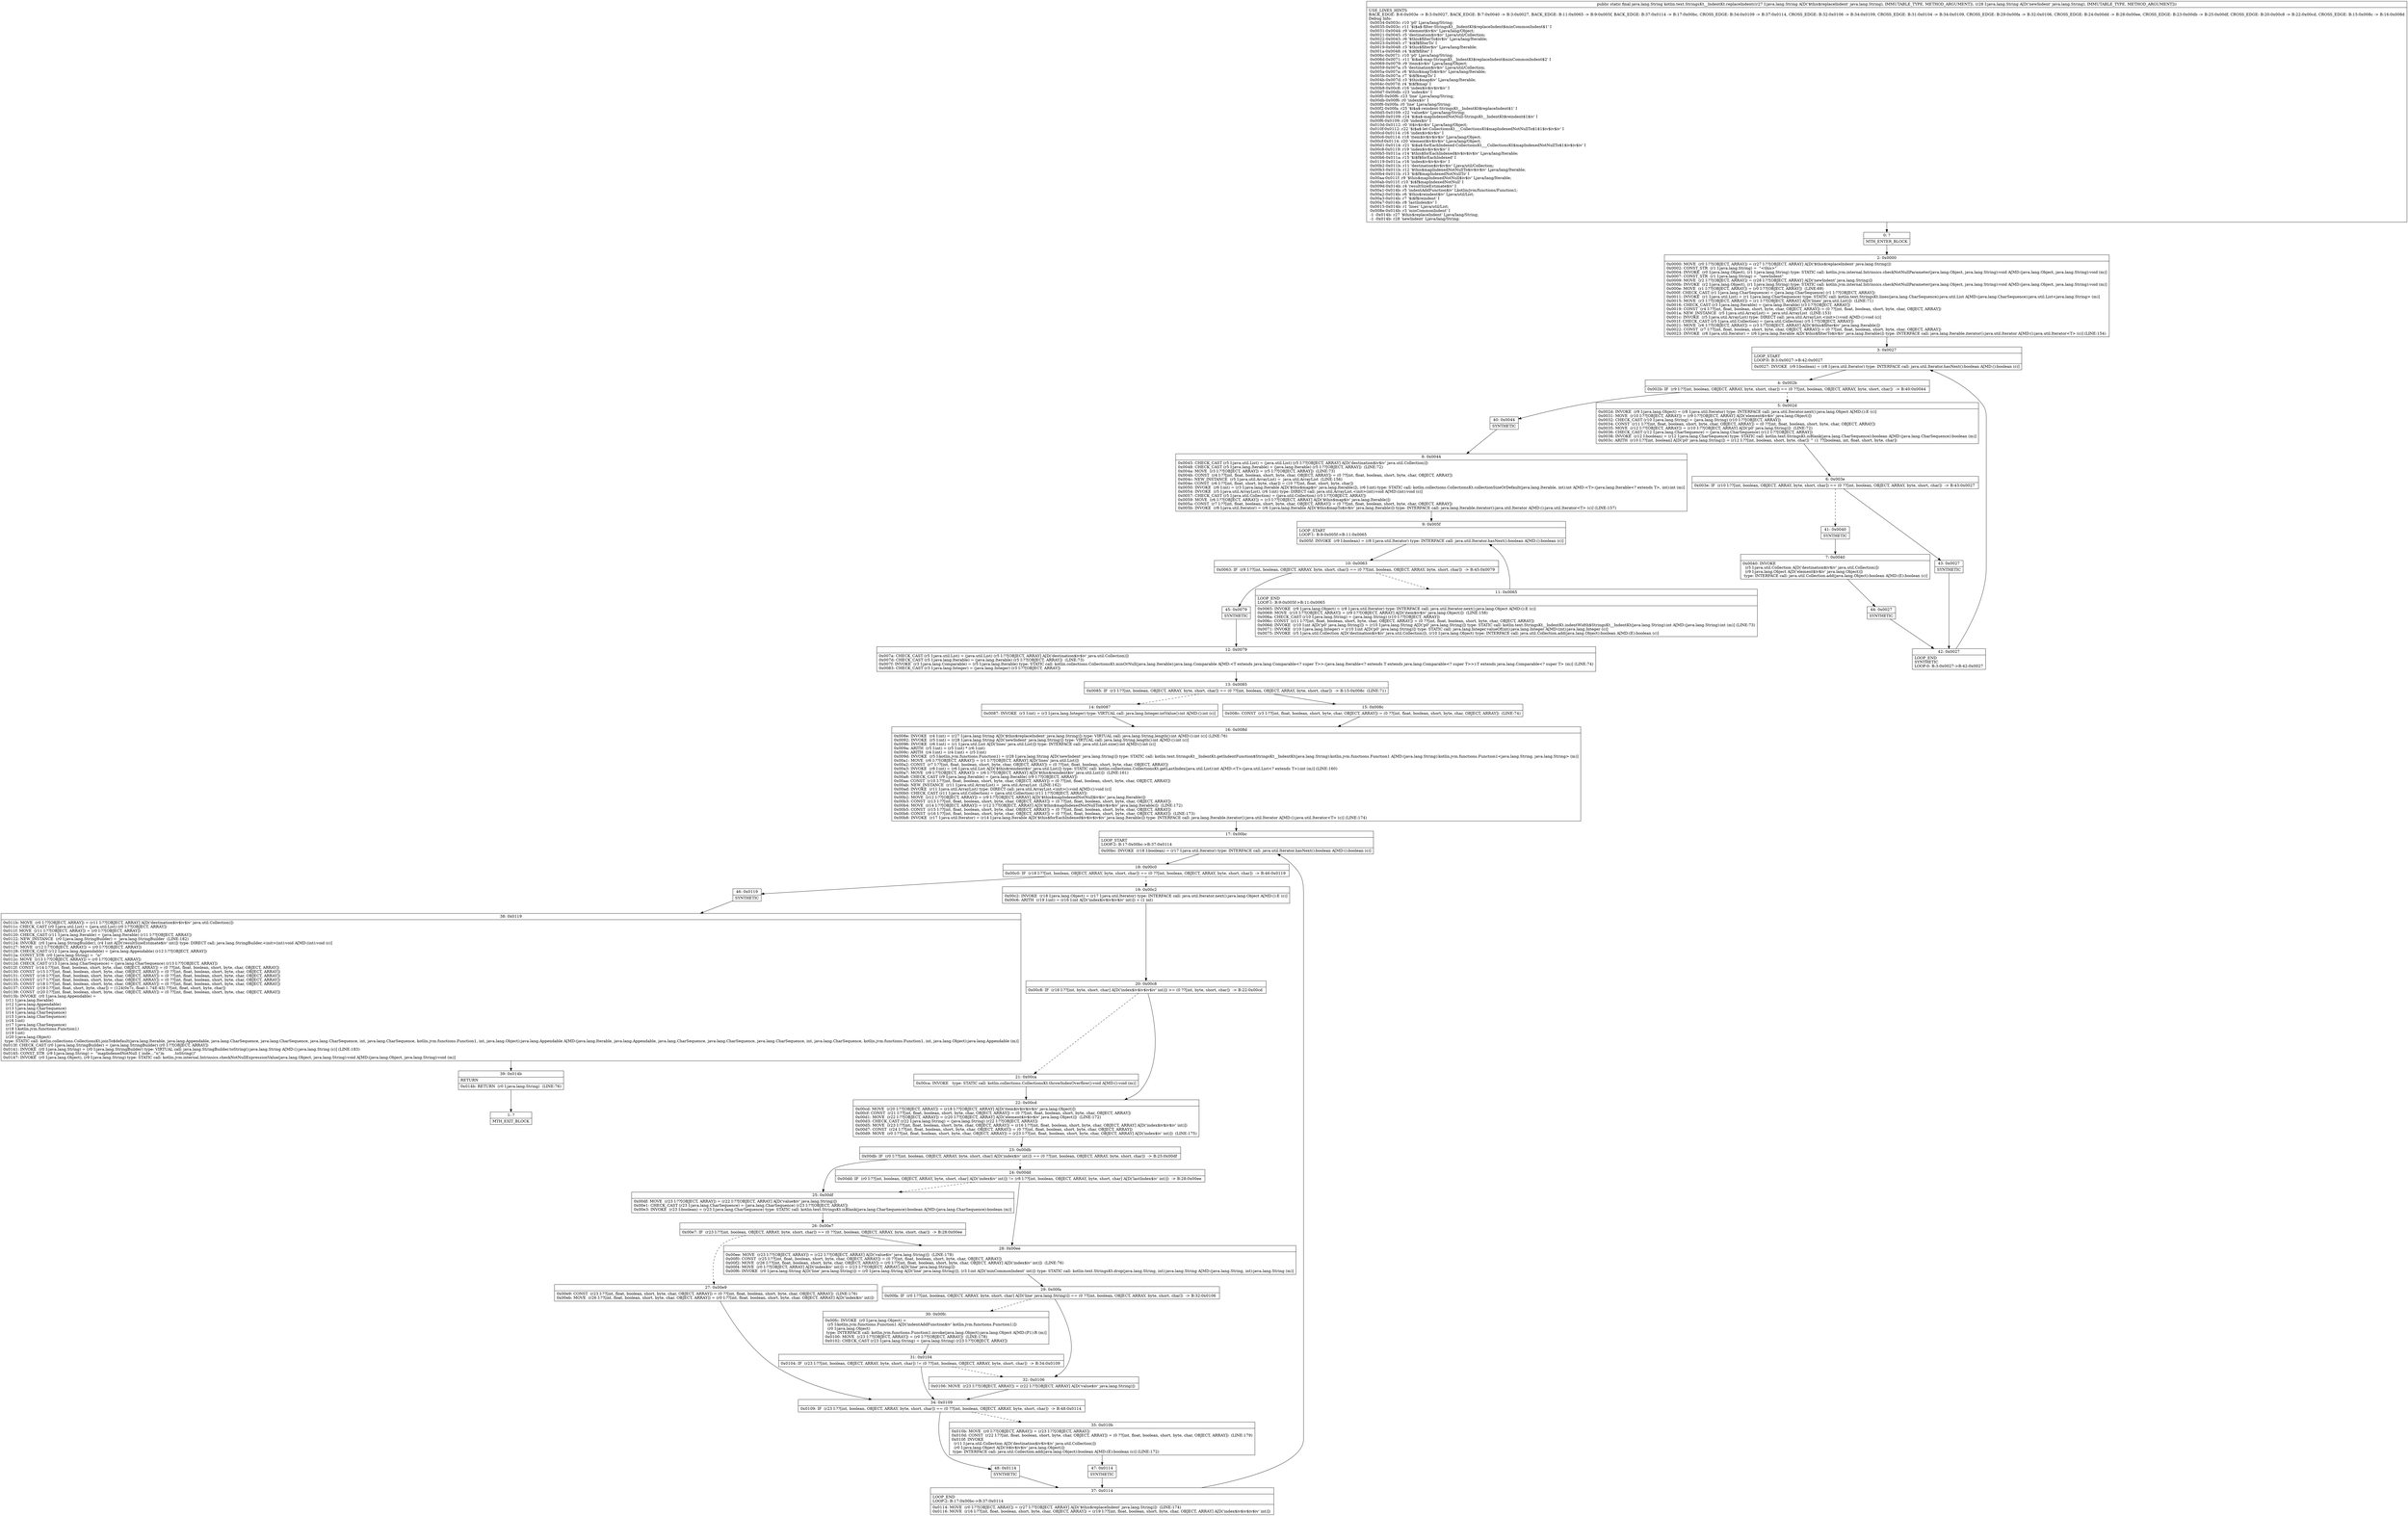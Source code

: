 digraph "CFG forkotlin.text.StringsKt__IndentKt.replaceIndent(Ljava\/lang\/String;Ljava\/lang\/String;)Ljava\/lang\/String;" {
Node_0 [shape=record,label="{0\:\ ?|MTH_ENTER_BLOCK\l}"];
Node_2 [shape=record,label="{2\:\ 0x0000|0x0000: MOVE  (r0 I:??[OBJECT, ARRAY]) = (r27 I:??[OBJECT, ARRAY] A[D('$this$replaceIndent' java.lang.String)]) \l0x0002: CONST_STR  (r1 I:java.lang.String) =  \"\<this\>\" \l0x0004: INVOKE  (r0 I:java.lang.Object), (r1 I:java.lang.String) type: STATIC call: kotlin.jvm.internal.Intrinsics.checkNotNullParameter(java.lang.Object, java.lang.String):void A[MD:(java.lang.Object, java.lang.String):void (m)]\l0x0007: CONST_STR  (r1 I:java.lang.String) =  \"newIndent\" \l0x0009: MOVE  (r2 I:??[OBJECT, ARRAY]) = (r28 I:??[OBJECT, ARRAY] A[D('newIndent' java.lang.String)]) \l0x000b: INVOKE  (r2 I:java.lang.Object), (r1 I:java.lang.String) type: STATIC call: kotlin.jvm.internal.Intrinsics.checkNotNullParameter(java.lang.Object, java.lang.String):void A[MD:(java.lang.Object, java.lang.String):void (m)]\l0x000e: MOVE  (r1 I:??[OBJECT, ARRAY]) = (r0 I:??[OBJECT, ARRAY])  (LINE:69)\l0x000f: CHECK_CAST (r1 I:java.lang.CharSequence) = (java.lang.CharSequence) (r1 I:??[OBJECT, ARRAY]) \l0x0011: INVOKE  (r1 I:java.util.List) = (r1 I:java.lang.CharSequence) type: STATIC call: kotlin.text.StringsKt.lines(java.lang.CharSequence):java.util.List A[MD:(java.lang.CharSequence):java.util.List\<java.lang.String\> (m)]\l0x0015: MOVE  (r3 I:??[OBJECT, ARRAY]) = (r1 I:??[OBJECT, ARRAY] A[D('lines' java.util.List)])  (LINE:71)\l0x0016: CHECK_CAST (r3 I:java.lang.Iterable) = (java.lang.Iterable) (r3 I:??[OBJECT, ARRAY]) \l0x0019: CONST  (r4 I:??[int, float, boolean, short, byte, char, OBJECT, ARRAY]) = (0 ??[int, float, boolean, short, byte, char, OBJECT, ARRAY]) \l0x001a: NEW_INSTANCE  (r5 I:java.util.ArrayList) =  java.util.ArrayList  (LINE:153)\l0x001c: INVOKE  (r5 I:java.util.ArrayList) type: DIRECT call: java.util.ArrayList.\<init\>():void A[MD:():void (c)]\l0x001f: CHECK_CAST (r5 I:java.util.Collection) = (java.util.Collection) (r5 I:??[OBJECT, ARRAY]) \l0x0021: MOVE  (r6 I:??[OBJECT, ARRAY]) = (r3 I:??[OBJECT, ARRAY] A[D('$this$filter$iv' java.lang.Iterable)]) \l0x0022: CONST  (r7 I:??[int, float, boolean, short, byte, char, OBJECT, ARRAY]) = (0 ??[int, float, boolean, short, byte, char, OBJECT, ARRAY]) \l0x0023: INVOKE  (r8 I:java.util.Iterator) = (r6 I:java.lang.Iterable A[D('$this$filterTo$iv$iv' java.lang.Iterable)]) type: INTERFACE call: java.lang.Iterable.iterator():java.util.Iterator A[MD:():java.util.Iterator\<T\> (c)] (LINE:154)\l}"];
Node_3 [shape=record,label="{3\:\ 0x0027|LOOP_START\lLOOP:0: B:3:0x0027\-\>B:42:0x0027\l|0x0027: INVOKE  (r9 I:boolean) = (r8 I:java.util.Iterator) type: INTERFACE call: java.util.Iterator.hasNext():boolean A[MD:():boolean (c)]\l}"];
Node_4 [shape=record,label="{4\:\ 0x002b|0x002b: IF  (r9 I:??[int, boolean, OBJECT, ARRAY, byte, short, char]) == (0 ??[int, boolean, OBJECT, ARRAY, byte, short, char])  \-\> B:40:0x0044 \l}"];
Node_5 [shape=record,label="{5\:\ 0x002d|0x002d: INVOKE  (r9 I:java.lang.Object) = (r8 I:java.util.Iterator) type: INTERFACE call: java.util.Iterator.next():java.lang.Object A[MD:():E (c)]\l0x0031: MOVE  (r10 I:??[OBJECT, ARRAY]) = (r9 I:??[OBJECT, ARRAY] A[D('element$iv$iv' java.lang.Object)]) \l0x0032: CHECK_CAST (r10 I:java.lang.String) = (java.lang.String) (r10 I:??[OBJECT, ARRAY]) \l0x0034: CONST  (r11 I:??[int, float, boolean, short, byte, char, OBJECT, ARRAY]) = (0 ??[int, float, boolean, short, byte, char, OBJECT, ARRAY]) \l0x0035: MOVE  (r12 I:??[OBJECT, ARRAY]) = (r10 I:??[OBJECT, ARRAY] A[D('p0' java.lang.String)])  (LINE:72)\l0x0036: CHECK_CAST (r12 I:java.lang.CharSequence) = (java.lang.CharSequence) (r12 I:??[OBJECT, ARRAY]) \l0x0038: INVOKE  (r12 I:boolean) = (r12 I:java.lang.CharSequence) type: STATIC call: kotlin.text.StringsKt.isBlank(java.lang.CharSequence):boolean A[MD:(java.lang.CharSequence):boolean (m)]\l0x003c: ARITH  (r10 I:??[int, boolean] A[D('p0' java.lang.String)]) = (r12 I:??[int, boolean, short, byte, char]) ^ (1 ??[boolean, int, float, short, byte, char]) \l}"];
Node_6 [shape=record,label="{6\:\ 0x003e|0x003e: IF  (r10 I:??[int, boolean, OBJECT, ARRAY, byte, short, char]) == (0 ??[int, boolean, OBJECT, ARRAY, byte, short, char])  \-\> B:43:0x0027 \l}"];
Node_41 [shape=record,label="{41\:\ 0x0040|SYNTHETIC\l}"];
Node_7 [shape=record,label="{7\:\ 0x0040|0x0040: INVOKE  \l  (r5 I:java.util.Collection A[D('destination$iv$iv' java.util.Collection)])\l  (r9 I:java.lang.Object A[D('element$iv$iv' java.lang.Object)])\l type: INTERFACE call: java.util.Collection.add(java.lang.Object):boolean A[MD:(E):boolean (c)]\l}"];
Node_44 [shape=record,label="{44\:\ 0x0027|SYNTHETIC\l}"];
Node_42 [shape=record,label="{42\:\ 0x0027|LOOP_END\lSYNTHETIC\lLOOP:0: B:3:0x0027\-\>B:42:0x0027\l}"];
Node_43 [shape=record,label="{43\:\ 0x0027|SYNTHETIC\l}"];
Node_40 [shape=record,label="{40\:\ 0x0044|SYNTHETIC\l}"];
Node_8 [shape=record,label="{8\:\ 0x0044|0x0045: CHECK_CAST (r5 I:java.util.List) = (java.util.List) (r5 I:??[OBJECT, ARRAY] A[D('destination$iv$iv' java.util.Collection)]) \l0x0048: CHECK_CAST (r5 I:java.lang.Iterable) = (java.lang.Iterable) (r5 I:??[OBJECT, ARRAY])  (LINE:72)\l0x004a: MOVE  (r3 I:??[OBJECT, ARRAY]) = (r5 I:??[OBJECT, ARRAY])  (LINE:73)\l0x004b: CONST  (r4 I:??[int, float, boolean, short, byte, char, OBJECT, ARRAY]) = (0 ??[int, float, boolean, short, byte, char, OBJECT, ARRAY]) \l0x004c: NEW_INSTANCE  (r5 I:java.util.ArrayList) =  java.util.ArrayList  (LINE:156)\l0x004e: CONST  (r6 I:??[int, float, short, byte, char]) = (10 ??[int, float, short, byte, char]) \l0x0050: INVOKE  (r6 I:int) = (r3 I:java.lang.Iterable A[D('$this$map$iv' java.lang.Iterable)]), (r6 I:int) type: STATIC call: kotlin.collections.CollectionsKt.collectionSizeOrDefault(java.lang.Iterable, int):int A[MD:\<T\>:(java.lang.Iterable\<? extends T\>, int):int (m)]\l0x0054: INVOKE  (r5 I:java.util.ArrayList), (r6 I:int) type: DIRECT call: java.util.ArrayList.\<init\>(int):void A[MD:(int):void (c)]\l0x0057: CHECK_CAST (r5 I:java.util.Collection) = (java.util.Collection) (r5 I:??[OBJECT, ARRAY]) \l0x0059: MOVE  (r6 I:??[OBJECT, ARRAY]) = (r3 I:??[OBJECT, ARRAY] A[D('$this$map$iv' java.lang.Iterable)]) \l0x005a: CONST  (r7 I:??[int, float, boolean, short, byte, char, OBJECT, ARRAY]) = (0 ??[int, float, boolean, short, byte, char, OBJECT, ARRAY]) \l0x005b: INVOKE  (r8 I:java.util.Iterator) = (r6 I:java.lang.Iterable A[D('$this$mapTo$iv$iv' java.lang.Iterable)]) type: INTERFACE call: java.lang.Iterable.iterator():java.util.Iterator A[MD:():java.util.Iterator\<T\> (c)] (LINE:157)\l}"];
Node_9 [shape=record,label="{9\:\ 0x005f|LOOP_START\lLOOP:1: B:9:0x005f\-\>B:11:0x0065\l|0x005f: INVOKE  (r9 I:boolean) = (r8 I:java.util.Iterator) type: INTERFACE call: java.util.Iterator.hasNext():boolean A[MD:():boolean (c)]\l}"];
Node_10 [shape=record,label="{10\:\ 0x0063|0x0063: IF  (r9 I:??[int, boolean, OBJECT, ARRAY, byte, short, char]) == (0 ??[int, boolean, OBJECT, ARRAY, byte, short, char])  \-\> B:45:0x0079 \l}"];
Node_11 [shape=record,label="{11\:\ 0x0065|LOOP_END\lLOOP:1: B:9:0x005f\-\>B:11:0x0065\l|0x0065: INVOKE  (r9 I:java.lang.Object) = (r8 I:java.util.Iterator) type: INTERFACE call: java.util.Iterator.next():java.lang.Object A[MD:():E (c)]\l0x0069: MOVE  (r10 I:??[OBJECT, ARRAY]) = (r9 I:??[OBJECT, ARRAY] A[D('item$iv$iv' java.lang.Object)])  (LINE:158)\l0x006a: CHECK_CAST (r10 I:java.lang.String) = (java.lang.String) (r10 I:??[OBJECT, ARRAY]) \l0x006c: CONST  (r11 I:??[int, float, boolean, short, byte, char, OBJECT, ARRAY]) = (0 ??[int, float, boolean, short, byte, char, OBJECT, ARRAY]) \l0x006d: INVOKE  (r10 I:int A[D('p0' java.lang.String)]) = (r10 I:java.lang.String A[D('p0' java.lang.String)]) type: STATIC call: kotlin.text.StringsKt__IndentKt.indentWidth$StringsKt__IndentKt(java.lang.String):int A[MD:(java.lang.String):int (m)] (LINE:73)\l0x0071: INVOKE  (r10 I:java.lang.Integer) = (r10 I:int A[D('p0' java.lang.String)]) type: STATIC call: java.lang.Integer.valueOf(int):java.lang.Integer A[MD:(int):java.lang.Integer (c)]\l0x0075: INVOKE  (r5 I:java.util.Collection A[D('destination$iv$iv' java.util.Collection)]), (r10 I:java.lang.Object) type: INTERFACE call: java.util.Collection.add(java.lang.Object):boolean A[MD:(E):boolean (c)]\l}"];
Node_45 [shape=record,label="{45\:\ 0x0079|SYNTHETIC\l}"];
Node_12 [shape=record,label="{12\:\ 0x0079|0x007a: CHECK_CAST (r5 I:java.util.List) = (java.util.List) (r5 I:??[OBJECT, ARRAY] A[D('destination$iv$iv' java.util.Collection)]) \l0x007d: CHECK_CAST (r5 I:java.lang.Iterable) = (java.lang.Iterable) (r5 I:??[OBJECT, ARRAY])  (LINE:73)\l0x007f: INVOKE  (r3 I:java.lang.Comparable) = (r5 I:java.lang.Iterable) type: STATIC call: kotlin.collections.CollectionsKt.minOrNull(java.lang.Iterable):java.lang.Comparable A[MD:\<T extends java.lang.Comparable\<? super T\>\>:(java.lang.Iterable\<? extends T extends java.lang.Comparable\<? super T\>\>):T extends java.lang.Comparable\<? super T\> (m)] (LINE:74)\l0x0083: CHECK_CAST (r3 I:java.lang.Integer) = (java.lang.Integer) (r3 I:??[OBJECT, ARRAY]) \l}"];
Node_13 [shape=record,label="{13\:\ 0x0085|0x0085: IF  (r3 I:??[int, boolean, OBJECT, ARRAY, byte, short, char]) == (0 ??[int, boolean, OBJECT, ARRAY, byte, short, char])  \-\> B:15:0x008c  (LINE:71)\l}"];
Node_14 [shape=record,label="{14\:\ 0x0087|0x0087: INVOKE  (r3 I:int) = (r3 I:java.lang.Integer) type: VIRTUAL call: java.lang.Integer.intValue():int A[MD:():int (c)]\l}"];
Node_16 [shape=record,label="{16\:\ 0x008d|0x008e: INVOKE  (r4 I:int) = (r27 I:java.lang.String A[D('$this$replaceIndent' java.lang.String)]) type: VIRTUAL call: java.lang.String.length():int A[MD:():int (c)] (LINE:76)\l0x0092: INVOKE  (r5 I:int) = (r28 I:java.lang.String A[D('newIndent' java.lang.String)]) type: VIRTUAL call: java.lang.String.length():int A[MD:():int (c)]\l0x0096: INVOKE  (r6 I:int) = (r1 I:java.util.List A[D('lines' java.util.List)]) type: INTERFACE call: java.util.List.size():int A[MD:():int (c)]\l0x009a: ARITH  (r5 I:int) = (r5 I:int) * (r6 I:int) \l0x009c: ARITH  (r4 I:int) = (r4 I:int) + (r5 I:int) \l0x009d: INVOKE  (r5 I:kotlin.jvm.functions.Function1) = (r28 I:java.lang.String A[D('newIndent' java.lang.String)]) type: STATIC call: kotlin.text.StringsKt__IndentKt.getIndentFunction$StringsKt__IndentKt(java.lang.String):kotlin.jvm.functions.Function1 A[MD:(java.lang.String):kotlin.jvm.functions.Function1\<java.lang.String, java.lang.String\> (m)]\l0x00a1: MOVE  (r6 I:??[OBJECT, ARRAY]) = (r1 I:??[OBJECT, ARRAY] A[D('lines' java.util.List)]) \l0x00a2: CONST  (r7 I:??[int, float, boolean, short, byte, char, OBJECT, ARRAY]) = (0 ??[int, float, boolean, short, byte, char, OBJECT, ARRAY]) \l0x00a3: INVOKE  (r8 I:int) = (r6 I:java.util.List A[D('$this$reindent$iv' java.util.List)]) type: STATIC call: kotlin.collections.CollectionsKt.getLastIndex(java.util.List):int A[MD:\<T\>:(java.util.List\<? extends T\>):int (m)] (LINE:160)\l0x00a7: MOVE  (r9 I:??[OBJECT, ARRAY]) = (r6 I:??[OBJECT, ARRAY] A[D('$this$reindent$iv' java.util.List)])  (LINE:161)\l0x00a8: CHECK_CAST (r9 I:java.lang.Iterable) = (java.lang.Iterable) (r9 I:??[OBJECT, ARRAY]) \l0x00aa: CONST  (r10 I:??[int, float, boolean, short, byte, char, OBJECT, ARRAY]) = (0 ??[int, float, boolean, short, byte, char, OBJECT, ARRAY]) \l0x00ab: NEW_INSTANCE  (r11 I:java.util.ArrayList) =  java.util.ArrayList  (LINE:162)\l0x00ad: INVOKE  (r11 I:java.util.ArrayList) type: DIRECT call: java.util.ArrayList.\<init\>():void A[MD:():void (c)]\l0x00b0: CHECK_CAST (r11 I:java.util.Collection) = (java.util.Collection) (r11 I:??[OBJECT, ARRAY]) \l0x00b2: MOVE  (r12 I:??[OBJECT, ARRAY]) = (r9 I:??[OBJECT, ARRAY] A[D('$this$mapIndexedNotNull$iv$iv' java.lang.Iterable)]) \l0x00b3: CONST  (r13 I:??[int, float, boolean, short, byte, char, OBJECT, ARRAY]) = (0 ??[int, float, boolean, short, byte, char, OBJECT, ARRAY]) \l0x00b4: MOVE  (r14 I:??[OBJECT, ARRAY]) = (r12 I:??[OBJECT, ARRAY] A[D('$this$mapIndexedNotNullTo$iv$iv$iv' java.lang.Iterable)])  (LINE:172)\l0x00b5: CONST  (r15 I:??[int, float, boolean, short, byte, char, OBJECT, ARRAY]) = (0 ??[int, float, boolean, short, byte, char, OBJECT, ARRAY]) \l0x00b6: CONST  (r16 I:??[int, float, boolean, short, byte, char, OBJECT, ARRAY]) = (0 ??[int, float, boolean, short, byte, char, OBJECT, ARRAY])  (LINE:173)\l0x00b8: INVOKE  (r17 I:java.util.Iterator) = (r14 I:java.lang.Iterable A[D('$this$forEachIndexed$iv$iv$iv$iv' java.lang.Iterable)]) type: INTERFACE call: java.lang.Iterable.iterator():java.util.Iterator A[MD:():java.util.Iterator\<T\> (c)] (LINE:174)\l}"];
Node_17 [shape=record,label="{17\:\ 0x00bc|LOOP_START\lLOOP:2: B:17:0x00bc\-\>B:37:0x0114\l|0x00bc: INVOKE  (r18 I:boolean) = (r17 I:java.util.Iterator) type: INTERFACE call: java.util.Iterator.hasNext():boolean A[MD:():boolean (c)]\l}"];
Node_18 [shape=record,label="{18\:\ 0x00c0|0x00c0: IF  (r18 I:??[int, boolean, OBJECT, ARRAY, byte, short, char]) == (0 ??[int, boolean, OBJECT, ARRAY, byte, short, char])  \-\> B:46:0x0119 \l}"];
Node_19 [shape=record,label="{19\:\ 0x00c2|0x00c2: INVOKE  (r18 I:java.lang.Object) = (r17 I:java.util.Iterator) type: INTERFACE call: java.util.Iterator.next():java.lang.Object A[MD:():E (c)]\l0x00c6: ARITH  (r19 I:int) = (r16 I:int A[D('index$iv$iv$iv$iv' int)]) + (1 int) \l}"];
Node_20 [shape=record,label="{20\:\ 0x00c8|0x00c8: IF  (r16 I:??[int, byte, short, char] A[D('index$iv$iv$iv$iv' int)]) \>= (0 ??[int, byte, short, char])  \-\> B:22:0x00cd \l}"];
Node_21 [shape=record,label="{21\:\ 0x00ca|0x00ca: INVOKE   type: STATIC call: kotlin.collections.CollectionsKt.throwIndexOverflow():void A[MD:():void (m)]\l}"];
Node_22 [shape=record,label="{22\:\ 0x00cd|0x00cd: MOVE  (r20 I:??[OBJECT, ARRAY]) = (r18 I:??[OBJECT, ARRAY] A[D('item$iv$iv$iv$iv' java.lang.Object)]) \l0x00cf: CONST  (r21 I:??[int, float, boolean, short, byte, char, OBJECT, ARRAY]) = (0 ??[int, float, boolean, short, byte, char, OBJECT, ARRAY]) \l0x00d1: MOVE  (r22 I:??[OBJECT, ARRAY]) = (r20 I:??[OBJECT, ARRAY] A[D('element$iv$iv$iv' java.lang.Object)])  (LINE:172)\l0x00d3: CHECK_CAST (r22 I:java.lang.String) = (java.lang.String) (r22 I:??[OBJECT, ARRAY]) \l0x00d5: MOVE  (r23 I:??[int, float, boolean, short, byte, char, OBJECT, ARRAY]) = (r16 I:??[int, float, boolean, short, byte, char, OBJECT, ARRAY] A[D('index$iv$iv$iv' int)]) \l0x00d7: CONST  (r24 I:??[int, float, boolean, short, byte, char, OBJECT, ARRAY]) = (0 ??[int, float, boolean, short, byte, char, OBJECT, ARRAY]) \l0x00d9: MOVE  (r0 I:??[int, float, boolean, short, byte, char, OBJECT, ARRAY]) = (r23 I:??[int, float, boolean, short, byte, char, OBJECT, ARRAY] A[D('index$iv' int)])  (LINE:175)\l}"];
Node_23 [shape=record,label="{23\:\ 0x00db|0x00db: IF  (r0 I:??[int, boolean, OBJECT, ARRAY, byte, short, char] A[D('index$iv' int)]) == (0 ??[int, boolean, OBJECT, ARRAY, byte, short, char])  \-\> B:25:0x00df \l}"];
Node_24 [shape=record,label="{24\:\ 0x00dd|0x00dd: IF  (r0 I:??[int, boolean, OBJECT, ARRAY, byte, short, char] A[D('index$iv' int)]) != (r8 I:??[int, boolean, OBJECT, ARRAY, byte, short, char] A[D('lastIndex$iv' int)])  \-\> B:28:0x00ee \l}"];
Node_28 [shape=record,label="{28\:\ 0x00ee|0x00ee: MOVE  (r23 I:??[OBJECT, ARRAY]) = (r22 I:??[OBJECT, ARRAY] A[D('value$iv' java.lang.String)])  (LINE:178)\l0x00f0: CONST  (r25 I:??[int, float, boolean, short, byte, char, OBJECT, ARRAY]) = (0 ??[int, float, boolean, short, byte, char, OBJECT, ARRAY]) \l0x00f2: MOVE  (r26 I:??[int, float, boolean, short, byte, char, OBJECT, ARRAY]) = (r0 I:??[int, float, boolean, short, byte, char, OBJECT, ARRAY] A[D('index$iv' int)])  (LINE:76)\l0x00f4: MOVE  (r0 I:??[OBJECT, ARRAY] A[D('index$iv' int)]) = (r23 I:??[OBJECT, ARRAY] A[D('line' java.lang.String)]) \l0x00f6: INVOKE  (r0 I:java.lang.String A[D('line' java.lang.String)]) = (r0 I:java.lang.String A[D('line' java.lang.String)]), (r3 I:int A[D('minCommonIndent' int)]) type: STATIC call: kotlin.text.StringsKt.drop(java.lang.String, int):java.lang.String A[MD:(java.lang.String, int):java.lang.String (m)]\l}"];
Node_29 [shape=record,label="{29\:\ 0x00fa|0x00fa: IF  (r0 I:??[int, boolean, OBJECT, ARRAY, byte, short, char] A[D('line' java.lang.String)]) == (0 ??[int, boolean, OBJECT, ARRAY, byte, short, char])  \-\> B:32:0x0106 \l}"];
Node_30 [shape=record,label="{30\:\ 0x00fc|0x00fc: INVOKE  (r0 I:java.lang.Object) = \l  (r5 I:kotlin.jvm.functions.Function1 A[D('indentAddFunction$iv' kotlin.jvm.functions.Function1)])\l  (r0 I:java.lang.Object)\l type: INTERFACE call: kotlin.jvm.functions.Function1.invoke(java.lang.Object):java.lang.Object A[MD:(P1):R (m)]\l0x0100: MOVE  (r23 I:??[OBJECT, ARRAY]) = (r0 I:??[OBJECT, ARRAY])  (LINE:178)\l0x0102: CHECK_CAST (r23 I:java.lang.String) = (java.lang.String) (r23 I:??[OBJECT, ARRAY]) \l}"];
Node_31 [shape=record,label="{31\:\ 0x0104|0x0104: IF  (r23 I:??[int, boolean, OBJECT, ARRAY, byte, short, char]) != (0 ??[int, boolean, OBJECT, ARRAY, byte, short, char])  \-\> B:34:0x0109 \l}"];
Node_34 [shape=record,label="{34\:\ 0x0109|0x0109: IF  (r23 I:??[int, boolean, OBJECT, ARRAY, byte, short, char]) == (0 ??[int, boolean, OBJECT, ARRAY, byte, short, char])  \-\> B:48:0x0114 \l}"];
Node_35 [shape=record,label="{35\:\ 0x010b|0x010b: MOVE  (r0 I:??[OBJECT, ARRAY]) = (r23 I:??[OBJECT, ARRAY]) \l0x010d: CONST  (r22 I:??[int, float, boolean, short, byte, char, OBJECT, ARRAY]) = (0 ??[int, float, boolean, short, byte, char, OBJECT, ARRAY])  (LINE:179)\l0x010f: INVOKE  \l  (r11 I:java.util.Collection A[D('destination$iv$iv$iv' java.util.Collection)])\l  (r0 I:java.lang.Object A[D('it$iv$iv$iv' java.lang.Object)])\l type: INTERFACE call: java.util.Collection.add(java.lang.Object):boolean A[MD:(E):boolean (c)] (LINE:172)\l}"];
Node_47 [shape=record,label="{47\:\ 0x0114|SYNTHETIC\l}"];
Node_37 [shape=record,label="{37\:\ 0x0114|LOOP_END\lLOOP:2: B:17:0x00bc\-\>B:37:0x0114\l|0x0114: MOVE  (r0 I:??[OBJECT, ARRAY]) = (r27 I:??[OBJECT, ARRAY] A[D('$this$replaceIndent' java.lang.String)])  (LINE:174)\l0x0116: MOVE  (r16 I:??[int, float, boolean, short, byte, char, OBJECT, ARRAY]) = (r19 I:??[int, float, boolean, short, byte, char, OBJECT, ARRAY] A[D('index$iv$iv$iv$iv' int)]) \l}"];
Node_48 [shape=record,label="{48\:\ 0x0114|SYNTHETIC\l}"];
Node_32 [shape=record,label="{32\:\ 0x0106|0x0106: MOVE  (r23 I:??[OBJECT, ARRAY]) = (r22 I:??[OBJECT, ARRAY] A[D('value$iv' java.lang.String)]) \l}"];
Node_25 [shape=record,label="{25\:\ 0x00df|0x00df: MOVE  (r23 I:??[OBJECT, ARRAY]) = (r22 I:??[OBJECT, ARRAY] A[D('value$iv' java.lang.String)]) \l0x00e1: CHECK_CAST (r23 I:java.lang.CharSequence) = (java.lang.CharSequence) (r23 I:??[OBJECT, ARRAY]) \l0x00e3: INVOKE  (r23 I:boolean) = (r23 I:java.lang.CharSequence) type: STATIC call: kotlin.text.StringsKt.isBlank(java.lang.CharSequence):boolean A[MD:(java.lang.CharSequence):boolean (m)]\l}"];
Node_26 [shape=record,label="{26\:\ 0x00e7|0x00e7: IF  (r23 I:??[int, boolean, OBJECT, ARRAY, byte, short, char]) == (0 ??[int, boolean, OBJECT, ARRAY, byte, short, char])  \-\> B:28:0x00ee \l}"];
Node_27 [shape=record,label="{27\:\ 0x00e9|0x00e9: CONST  (r23 I:??[int, float, boolean, short, byte, char, OBJECT, ARRAY]) = (0 ??[int, float, boolean, short, byte, char, OBJECT, ARRAY])  (LINE:176)\l0x00eb: MOVE  (r26 I:??[int, float, boolean, short, byte, char, OBJECT, ARRAY]) = (r0 I:??[int, float, boolean, short, byte, char, OBJECT, ARRAY] A[D('index$iv' int)]) \l}"];
Node_46 [shape=record,label="{46\:\ 0x0119|SYNTHETIC\l}"];
Node_38 [shape=record,label="{38\:\ 0x0119|0x011b: MOVE  (r0 I:??[OBJECT, ARRAY]) = (r11 I:??[OBJECT, ARRAY] A[D('destination$iv$iv$iv' java.util.Collection)]) \l0x011c: CHECK_CAST (r0 I:java.util.List) = (java.util.List) (r0 I:??[OBJECT, ARRAY]) \l0x011f: MOVE  (r11 I:??[OBJECT, ARRAY]) = (r0 I:??[OBJECT, ARRAY]) \l0x0120: CHECK_CAST (r11 I:java.lang.Iterable) = (java.lang.Iterable) (r11 I:??[OBJECT, ARRAY]) \l0x0122: NEW_INSTANCE  (r0 I:java.lang.StringBuilder) =  java.lang.StringBuilder  (LINE:182)\l0x0124: INVOKE  (r0 I:java.lang.StringBuilder), (r4 I:int A[D('resultSizeEstimate$iv' int)]) type: DIRECT call: java.lang.StringBuilder.\<init\>(int):void A[MD:(int):void (c)]\l0x0127: MOVE  (r12 I:??[OBJECT, ARRAY]) = (r0 I:??[OBJECT, ARRAY]) \l0x0128: CHECK_CAST (r12 I:java.lang.Appendable) = (java.lang.Appendable) (r12 I:??[OBJECT, ARRAY]) \l0x012a: CONST_STR  (r0 I:java.lang.String) =  \"n\" \l0x012c: MOVE  (r13 I:??[OBJECT, ARRAY]) = (r0 I:??[OBJECT, ARRAY]) \l0x012d: CHECK_CAST (r13 I:java.lang.CharSequence) = (java.lang.CharSequence) (r13 I:??[OBJECT, ARRAY]) \l0x012f: CONST  (r14 I:??[int, float, boolean, short, byte, char, OBJECT, ARRAY]) = (0 ??[int, float, boolean, short, byte, char, OBJECT, ARRAY]) \l0x0130: CONST  (r15 I:??[int, float, boolean, short, byte, char, OBJECT, ARRAY]) = (0 ??[int, float, boolean, short, byte, char, OBJECT, ARRAY]) \l0x0131: CONST  (r16 I:??[int, float, boolean, short, byte, char, OBJECT, ARRAY]) = (0 ??[int, float, boolean, short, byte, char, OBJECT, ARRAY]) \l0x0133: CONST  (r17 I:??[int, float, boolean, short, byte, char, OBJECT, ARRAY]) = (0 ??[int, float, boolean, short, byte, char, OBJECT, ARRAY]) \l0x0135: CONST  (r18 I:??[int, float, boolean, short, byte, char, OBJECT, ARRAY]) = (0 ??[int, float, boolean, short, byte, char, OBJECT, ARRAY]) \l0x0137: CONST  (r19 I:??[int, float, short, byte, char]) = (124(0x7c, float:1.74E\-43) ??[int, float, short, byte, char]) \l0x0139: CONST  (r20 I:??[int, float, boolean, short, byte, char, OBJECT, ARRAY]) = (0 ??[int, float, boolean, short, byte, char, OBJECT, ARRAY]) \l0x013b: INVOKE  (r0 I:java.lang.Appendable) = \l  (r11 I:java.lang.Iterable)\l  (r12 I:java.lang.Appendable)\l  (r13 I:java.lang.CharSequence)\l  (r14 I:java.lang.CharSequence)\l  (r15 I:java.lang.CharSequence)\l  (r16 I:int)\l  (r17 I:java.lang.CharSequence)\l  (r18 I:kotlin.jvm.functions.Function1)\l  (r19 I:int)\l  (r20 I:java.lang.Object)\l type: STATIC call: kotlin.collections.CollectionsKt.joinTo$default(java.lang.Iterable, java.lang.Appendable, java.lang.CharSequence, java.lang.CharSequence, java.lang.CharSequence, int, java.lang.CharSequence, kotlin.jvm.functions.Function1, int, java.lang.Object):java.lang.Appendable A[MD:(java.lang.Iterable, java.lang.Appendable, java.lang.CharSequence, java.lang.CharSequence, java.lang.CharSequence, int, java.lang.CharSequence, kotlin.jvm.functions.Function1, int, java.lang.Object):java.lang.Appendable (m)]\l0x013f: CHECK_CAST (r0 I:java.lang.StringBuilder) = (java.lang.StringBuilder) (r0 I:??[OBJECT, ARRAY]) \l0x0141: INVOKE  (r0 I:java.lang.String) = (r0 I:java.lang.StringBuilder) type: VIRTUAL call: java.lang.StringBuilder.toString():java.lang.String A[MD:():java.lang.String (c)] (LINE:183)\l0x0145: CONST_STR  (r9 I:java.lang.String) =  \"mapIndexedNotNull \{ inde…\"n\")n        .toString()\" \l0x0147: INVOKE  (r0 I:java.lang.Object), (r9 I:java.lang.String) type: STATIC call: kotlin.jvm.internal.Intrinsics.checkNotNullExpressionValue(java.lang.Object, java.lang.String):void A[MD:(java.lang.Object, java.lang.String):void (m)]\l}"];
Node_39 [shape=record,label="{39\:\ 0x014b|RETURN\l|0x014b: RETURN  (r0 I:java.lang.String)  (LINE:76)\l}"];
Node_1 [shape=record,label="{1\:\ ?|MTH_EXIT_BLOCK\l}"];
Node_15 [shape=record,label="{15\:\ 0x008c|0x008c: CONST  (r3 I:??[int, float, boolean, short, byte, char, OBJECT, ARRAY]) = (0 ??[int, float, boolean, short, byte, char, OBJECT, ARRAY])  (LINE:74)\l}"];
MethodNode[shape=record,label="{public static final java.lang.String kotlin.text.StringsKt__IndentKt.replaceIndent((r27 I:java.lang.String A[D('$this$replaceIndent' java.lang.String), IMMUTABLE_TYPE, METHOD_ARGUMENT]), (r28 I:java.lang.String A[D('newIndent' java.lang.String), IMMUTABLE_TYPE, METHOD_ARGUMENT]))  | USE_LINES_HINTS\lBACK_EDGE: B:6:0x003e \-\> B:3:0x0027, BACK_EDGE: B:7:0x0040 \-\> B:3:0x0027, BACK_EDGE: B:11:0x0065 \-\> B:9:0x005f, BACK_EDGE: B:37:0x0114 \-\> B:17:0x00bc, CROSS_EDGE: B:34:0x0109 \-\> B:37:0x0114, CROSS_EDGE: B:32:0x0106 \-\> B:34:0x0109, CROSS_EDGE: B:31:0x0104 \-\> B:34:0x0109, CROSS_EDGE: B:29:0x00fa \-\> B:32:0x0106, CROSS_EDGE: B:24:0x00dd \-\> B:28:0x00ee, CROSS_EDGE: B:23:0x00db \-\> B:25:0x00df, CROSS_EDGE: B:20:0x00c8 \-\> B:22:0x00cd, CROSS_EDGE: B:15:0x008c \-\> B:16:0x008d\lDebug Info:\l  0x0034\-0x003c: r10 'p0' Ljava\/lang\/String;\l  0x0035\-0x003c: r11 '$i$a$\-filter\-StringsKt__IndentKt$replaceIndent$minCommonIndent$1' I\l  0x0031\-0x0044: r9 'element$iv$iv' Ljava\/lang\/Object;\l  0x0021\-0x0045: r5 'destination$iv$iv' Ljava\/util\/Collection;\l  0x0022\-0x0045: r6 '$this$filterTo$iv$iv' Ljava\/lang\/Iterable;\l  0x0023\-0x0045: r7 '$i$f$filterTo' I\l  0x0019\-0x0048: r3 '$this$filter$iv' Ljava\/lang\/Iterable;\l  0x001a\-0x0048: r4 '$i$f$filter' I\l  0x006c\-0x0071: r10 'p0' Ljava\/lang\/String;\l  0x006d\-0x0071: r11 '$i$a$\-map\-StringsKt__IndentKt$replaceIndent$minCommonIndent$2' I\l  0x0069\-0x0079: r9 'item$iv$iv' Ljava\/lang\/Object;\l  0x0059\-0x007a: r5 'destination$iv$iv' Ljava\/util\/Collection;\l  0x005a\-0x007a: r6 '$this$mapTo$iv$iv' Ljava\/lang\/Iterable;\l  0x005b\-0x007a: r7 '$i$f$mapTo' I\l  0x004b\-0x007d: r3 '$this$map$iv' Ljava\/lang\/Iterable;\l  0x004c\-0x007d: r4 '$i$f$map' I\l  0x00b8\-0x00c8: r16 'index$iv$iv$iv$iv' I\l  0x00d7\-0x00db: r23 'index$iv' I\l  0x00f0\-0x00f6: r23 'line' Ljava\/lang\/String;\l  0x00db\-0x00f6: r0 'index$iv' I\l  0x00f6\-0x00fa: r0 'line' Ljava\/lang\/String;\l  0x00f2\-0x00fa: r25 '$i$a$\-reindent\-StringsKt__IndentKt$replaceIndent$1' I\l  0x00d5\-0x0109: r22 'value$iv' Ljava\/lang\/String;\l  0x00d9\-0x0109: r24 '$i$a$\-mapIndexedNotNull\-StringsKt__IndentKt$reindent$1$iv' I\l  0x00f6\-0x0109: r26 'index$iv' I\l  0x010d\-0x0112: r0 'it$iv$iv$iv' Ljava\/lang\/Object;\l  0x010f\-0x0112: r22 '$i$a$\-let\-CollectionsKt___CollectionsKt$mapIndexedNotNullTo$1$1$iv$iv$iv' I\l  0x00cd\-0x0114: r16 'index$iv$iv$iv' I\l  0x00c6\-0x0114: r18 'item$iv$iv$iv$iv' Ljava\/lang\/Object;\l  0x00cf\-0x0114: r20 'element$iv$iv$iv' Ljava\/lang\/Object;\l  0x00d1\-0x0114: r21 '$i$a$\-forEachIndexed\-CollectionsKt___CollectionsKt$mapIndexedNotNullTo$1$iv$iv$iv' I\l  0x00c8\-0x0119: r19 'index$iv$iv$iv$iv' I\l  0x00b5\-0x011a: r14 '$this$forEachIndexed$iv$iv$iv$iv' Ljava\/lang\/Iterable;\l  0x00b6\-0x011a: r15 '$i$f$forEachIndexed' I\l  0x0119\-0x011a: r16 'index$iv$iv$iv$iv' I\l  0x00b2\-0x011b: r11 'destination$iv$iv$iv' Ljava\/util\/Collection;\l  0x00b3\-0x011b: r12 '$this$mapIndexedNotNullTo$iv$iv$iv' Ljava\/lang\/Iterable;\l  0x00b4\-0x011b: r13 '$i$f$mapIndexedNotNullTo' I\l  0x00aa\-0x011f: r9 '$this$mapIndexedNotNull$iv$iv' Ljava\/lang\/Iterable;\l  0x00ab\-0x011f: r10 '$i$f$mapIndexedNotNull' I\l  0x009d\-0x014b: r4 'resultSizeEstimate$iv' I\l  0x00a1\-0x014b: r5 'indentAddFunction$iv' Lkotlin\/jvm\/functions\/Function1;\l  0x00a2\-0x014b: r6 '$this$reindent$iv' Ljava\/util\/List;\l  0x00a3\-0x014b: r7 '$i$f$reindent' I\l  0x00a7\-0x014b: r8 'lastIndex$iv' I\l  0x0015\-0x014b: r1 'lines' Ljava\/util\/List;\l  0x008e\-0x014b: r3 'minCommonIndent' I\l  \-1 \-0x014b: r27 '$this$replaceIndent' Ljava\/lang\/String;\l  \-1 \-0x014b: r28 'newIndent' Ljava\/lang\/String;\l}"];
MethodNode -> Node_0;Node_0 -> Node_2;
Node_2 -> Node_3;
Node_3 -> Node_4;
Node_4 -> Node_5[style=dashed];
Node_4 -> Node_40;
Node_5 -> Node_6;
Node_6 -> Node_41[style=dashed];
Node_6 -> Node_43;
Node_41 -> Node_7;
Node_7 -> Node_44;
Node_44 -> Node_42;
Node_42 -> Node_3;
Node_43 -> Node_42;
Node_40 -> Node_8;
Node_8 -> Node_9;
Node_9 -> Node_10;
Node_10 -> Node_11[style=dashed];
Node_10 -> Node_45;
Node_11 -> Node_9;
Node_45 -> Node_12;
Node_12 -> Node_13;
Node_13 -> Node_14[style=dashed];
Node_13 -> Node_15;
Node_14 -> Node_16;
Node_16 -> Node_17;
Node_17 -> Node_18;
Node_18 -> Node_19[style=dashed];
Node_18 -> Node_46;
Node_19 -> Node_20;
Node_20 -> Node_21[style=dashed];
Node_20 -> Node_22;
Node_21 -> Node_22;
Node_22 -> Node_23;
Node_23 -> Node_24[style=dashed];
Node_23 -> Node_25;
Node_24 -> Node_25[style=dashed];
Node_24 -> Node_28;
Node_28 -> Node_29;
Node_29 -> Node_30[style=dashed];
Node_29 -> Node_32;
Node_30 -> Node_31;
Node_31 -> Node_32[style=dashed];
Node_31 -> Node_34;
Node_34 -> Node_35[style=dashed];
Node_34 -> Node_48;
Node_35 -> Node_47;
Node_47 -> Node_37;
Node_37 -> Node_17;
Node_48 -> Node_37;
Node_32 -> Node_34;
Node_25 -> Node_26;
Node_26 -> Node_27[style=dashed];
Node_26 -> Node_28;
Node_27 -> Node_34;
Node_46 -> Node_38;
Node_38 -> Node_39;
Node_39 -> Node_1;
Node_15 -> Node_16;
}


